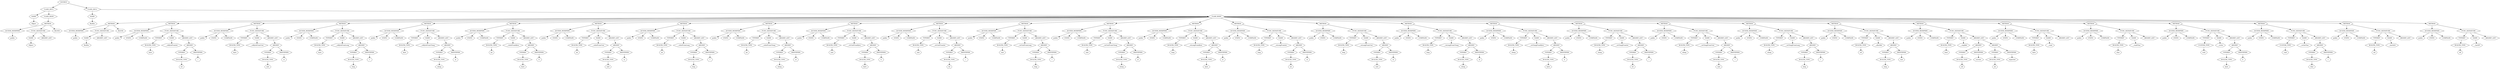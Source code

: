 digraph Tree {
    node [shape=hexagon];
    node_0 [label="SOURCE"]
    node_0 -> node_1;
    node_1 [label="CLASS_DECL"]
    node_1 -> node_2;
    node_2 [label="NAME"]
    node_2 -> node_3;
    node_3 [label="Object"]
    node_1 -> node_4;
    node_4 [label="CLASS_BODY"]
    node_4 -> node_5;
    node_5 [label="METHOD"]
    node_5 -> node_6;
    node_6 [label="ACCESS_MODIFIER"]
    node_6 -> node_7;
    node_7 [label="public"]
    node_5 -> node_8;
    node_8 [label="FUNC_SIGNATURE"]
    node_8 -> node_9;
    node_9 [label="NAME"]
    node_9 -> node_10;
    node_10 [label="Object"]
    node_8 -> node_11;
    node_11 [label="ARGDEF_LIST"]
    node_5 -> node_12;
    node_12 [label="BLOCK"]
    node_0 -> node_13;
    node_13 [label="CLASS_DECL"]
    node_13 -> node_14;
    node_14 [label="NAME"]
    node_14 -> node_15;
    node_15 [label="BuiltIn"]
    node_13 -> node_16;
    node_16 [label="CLASS_BODY"]
    node_16 -> node_17;
    node_17 [label="METHOD"]
    node_17 -> node_18;
    node_18 [label="ACCESS_MODIFIER"]
    node_18 -> node_19;
    node_19 [label="public"]
    node_17 -> node_20;
    node_20 [label="FUNC_SIGNATURE"]
    node_20 -> node_21;
    node_21 [label="NAME"]
    node_21 -> node_22;
    node_22 [label="BuiltIn"]
    node_20 -> node_23;
    node_23 [label="ARGDEF_LIST"]
    node_17 -> node_24;
    node_24 [label="BLOCK"]
    node_16 -> node_25;
    node_25 [label="METHOD"]
    node_25 -> node_26;
    node_26 [label="ACCESS_MODIFIER"]
    node_26 -> node_27;
    node_27 [label="public"]
    node_26 -> node_28;
    node_28 [label="STATIC"]
    node_26 -> node_29;
    node_29 [label="COMPILER"]
    node_25 -> node_30;
    node_30 [label="FUNC_SIGNATURE"]
    node_30 -> node_31;
    node_31 [label="TYPEREF"]
    node_31 -> node_32;
    node_32 [label="BUILTIN_TYPE"]
    node_32 -> node_33;
    node_33 [label="byte"]
    node_30 -> node_34;
    node_34 [label="NAME"]
    node_34 -> node_35;
    node_35 [label="__toByteFromInt"]
    node_30 -> node_36;
    node_36 [label="ARGDEF_LIST"]
    node_36 -> node_37;
    node_37 [label="ARGDEF"]
    node_37 -> node_38;
    node_38 [label="TYPEREF"]
    node_38 -> node_39;
    node_39 [label="BUILTIN_TYPE"]
    node_39 -> node_40;
    node_40 [label="int"]
    node_37 -> node_41;
    node_41 [label="IDENTIFIER"]
    node_41 -> node_42;
    node_42 [label="i"]
    node_16 -> node_43;
    node_43 [label="METHOD"]
    node_43 -> node_44;
    node_44 [label="ACCESS_MODIFIER"]
    node_44 -> node_45;
    node_45 [label="public"]
    node_44 -> node_46;
    node_46 [label="STATIC"]
    node_44 -> node_47;
    node_47 [label="COMPILER"]
    node_43 -> node_48;
    node_48 [label="FUNC_SIGNATURE"]
    node_48 -> node_49;
    node_49 [label="TYPEREF"]
    node_49 -> node_50;
    node_50 [label="BUILTIN_TYPE"]
    node_50 -> node_51;
    node_51 [label="byte"]
    node_48 -> node_52;
    node_52 [label="NAME"]
    node_52 -> node_53;
    node_53 [label="__toByteFromUint"]
    node_48 -> node_54;
    node_54 [label="ARGDEF_LIST"]
    node_54 -> node_55;
    node_55 [label="ARGDEF"]
    node_55 -> node_56;
    node_56 [label="TYPEREF"]
    node_56 -> node_57;
    node_57 [label="BUILTIN_TYPE"]
    node_57 -> node_58;
    node_58 [label="uint"]
    node_55 -> node_59;
    node_59 [label="IDENTIFIER"]
    node_59 -> node_60;
    node_60 [label="ui"]
    node_16 -> node_61;
    node_61 [label="METHOD"]
    node_61 -> node_62;
    node_62 [label="ACCESS_MODIFIER"]
    node_62 -> node_63;
    node_63 [label="public"]
    node_62 -> node_64;
    node_64 [label="STATIC"]
    node_62 -> node_65;
    node_65 [label="COMPILER"]
    node_61 -> node_66;
    node_66 [label="FUNC_SIGNATURE"]
    node_66 -> node_67;
    node_67 [label="TYPEREF"]
    node_67 -> node_68;
    node_68 [label="BUILTIN_TYPE"]
    node_68 -> node_69;
    node_69 [label="byte"]
    node_66 -> node_70;
    node_70 [label="NAME"]
    node_70 -> node_71;
    node_71 [label="__toByteFromLong"]
    node_66 -> node_72;
    node_72 [label="ARGDEF_LIST"]
    node_72 -> node_73;
    node_73 [label="ARGDEF"]
    node_73 -> node_74;
    node_74 [label="TYPEREF"]
    node_74 -> node_75;
    node_75 [label="BUILTIN_TYPE"]
    node_75 -> node_76;
    node_76 [label="long"]
    node_73 -> node_77;
    node_77 [label="IDENTIFIER"]
    node_77 -> node_78;
    node_78 [label="l"]
    node_16 -> node_79;
    node_79 [label="METHOD"]
    node_79 -> node_80;
    node_80 [label="ACCESS_MODIFIER"]
    node_80 -> node_81;
    node_81 [label="public"]
    node_80 -> node_82;
    node_82 [label="STATIC"]
    node_80 -> node_83;
    node_83 [label="COMPILER"]
    node_79 -> node_84;
    node_84 [label="FUNC_SIGNATURE"]
    node_84 -> node_85;
    node_85 [label="TYPEREF"]
    node_85 -> node_86;
    node_86 [label="BUILTIN_TYPE"]
    node_86 -> node_87;
    node_87 [label="byte"]
    node_84 -> node_88;
    node_88 [label="NAME"]
    node_88 -> node_89;
    node_89 [label="__toByteFromUlong"]
    node_84 -> node_90;
    node_90 [label="ARGDEF_LIST"]
    node_90 -> node_91;
    node_91 [label="ARGDEF"]
    node_91 -> node_92;
    node_92 [label="TYPEREF"]
    node_92 -> node_93;
    node_93 [label="BUILTIN_TYPE"]
    node_93 -> node_94;
    node_94 [label="ulong"]
    node_91 -> node_95;
    node_95 [label="IDENTIFIER"]
    node_95 -> node_96;
    node_96 [label="ul"]
    node_16 -> node_97;
    node_97 [label="METHOD"]
    node_97 -> node_98;
    node_98 [label="ACCESS_MODIFIER"]
    node_98 -> node_99;
    node_99 [label="public"]
    node_98 -> node_100;
    node_100 [label="STATIC"]
    node_98 -> node_101;
    node_101 [label="COMPILER"]
    node_97 -> node_102;
    node_102 [label="FUNC_SIGNATURE"]
    node_102 -> node_103;
    node_103 [label="TYPEREF"]
    node_103 -> node_104;
    node_104 [label="BUILTIN_TYPE"]
    node_104 -> node_105;
    node_105 [label="int"]
    node_102 -> node_106;
    node_106 [label="NAME"]
    node_106 -> node_107;
    node_107 [label="__toIntFromByte"]
    node_102 -> node_108;
    node_108 [label="ARGDEF_LIST"]
    node_108 -> node_109;
    node_109 [label="ARGDEF"]
    node_109 -> node_110;
    node_110 [label="TYPEREF"]
    node_110 -> node_111;
    node_111 [label="BUILTIN_TYPE"]
    node_111 -> node_112;
    node_112 [label="byte"]
    node_109 -> node_113;
    node_113 [label="IDENTIFIER"]
    node_113 -> node_114;
    node_114 [label="b"]
    node_16 -> node_115;
    node_115 [label="METHOD"]
    node_115 -> node_116;
    node_116 [label="ACCESS_MODIFIER"]
    node_116 -> node_117;
    node_117 [label="public"]
    node_116 -> node_118;
    node_118 [label="STATIC"]
    node_116 -> node_119;
    node_119 [label="COMPILER"]
    node_115 -> node_120;
    node_120 [label="FUNC_SIGNATURE"]
    node_120 -> node_121;
    node_121 [label="TYPEREF"]
    node_121 -> node_122;
    node_122 [label="BUILTIN_TYPE"]
    node_122 -> node_123;
    node_123 [label="int"]
    node_120 -> node_124;
    node_124 [label="NAME"]
    node_124 -> node_125;
    node_125 [label="__toIntFromUint"]
    node_120 -> node_126;
    node_126 [label="ARGDEF_LIST"]
    node_126 -> node_127;
    node_127 [label="ARGDEF"]
    node_127 -> node_128;
    node_128 [label="TYPEREF"]
    node_128 -> node_129;
    node_129 [label="BUILTIN_TYPE"]
    node_129 -> node_130;
    node_130 [label="uint"]
    node_127 -> node_131;
    node_131 [label="IDENTIFIER"]
    node_131 -> node_132;
    node_132 [label="ui"]
    node_16 -> node_133;
    node_133 [label="METHOD"]
    node_133 -> node_134;
    node_134 [label="ACCESS_MODIFIER"]
    node_134 -> node_135;
    node_135 [label="public"]
    node_134 -> node_136;
    node_136 [label="STATIC"]
    node_134 -> node_137;
    node_137 [label="COMPILER"]
    node_133 -> node_138;
    node_138 [label="FUNC_SIGNATURE"]
    node_138 -> node_139;
    node_139 [label="TYPEREF"]
    node_139 -> node_140;
    node_140 [label="BUILTIN_TYPE"]
    node_140 -> node_141;
    node_141 [label="int"]
    node_138 -> node_142;
    node_142 [label="NAME"]
    node_142 -> node_143;
    node_143 [label="__toIntFromLong"]
    node_138 -> node_144;
    node_144 [label="ARGDEF_LIST"]
    node_144 -> node_145;
    node_145 [label="ARGDEF"]
    node_145 -> node_146;
    node_146 [label="TYPEREF"]
    node_146 -> node_147;
    node_147 [label="BUILTIN_TYPE"]
    node_147 -> node_148;
    node_148 [label="long"]
    node_145 -> node_149;
    node_149 [label="IDENTIFIER"]
    node_149 -> node_150;
    node_150 [label="l"]
    node_16 -> node_151;
    node_151 [label="METHOD"]
    node_151 -> node_152;
    node_152 [label="ACCESS_MODIFIER"]
    node_152 -> node_153;
    node_153 [label="public"]
    node_152 -> node_154;
    node_154 [label="STATIC"]
    node_152 -> node_155;
    node_155 [label="COMPILER"]
    node_151 -> node_156;
    node_156 [label="FUNC_SIGNATURE"]
    node_156 -> node_157;
    node_157 [label="TYPEREF"]
    node_157 -> node_158;
    node_158 [label="BUILTIN_TYPE"]
    node_158 -> node_159;
    node_159 [label="int"]
    node_156 -> node_160;
    node_160 [label="NAME"]
    node_160 -> node_161;
    node_161 [label="__toIntFromUlong"]
    node_156 -> node_162;
    node_162 [label="ARGDEF_LIST"]
    node_162 -> node_163;
    node_163 [label="ARGDEF"]
    node_163 -> node_164;
    node_164 [label="TYPEREF"]
    node_164 -> node_165;
    node_165 [label="BUILTIN_TYPE"]
    node_165 -> node_166;
    node_166 [label="ulong"]
    node_163 -> node_167;
    node_167 [label="IDENTIFIER"]
    node_167 -> node_168;
    node_168 [label="ul"]
    node_16 -> node_169;
    node_169 [label="METHOD"]
    node_169 -> node_170;
    node_170 [label="ACCESS_MODIFIER"]
    node_170 -> node_171;
    node_171 [label="public"]
    node_170 -> node_172;
    node_172 [label="STATIC"]
    node_170 -> node_173;
    node_173 [label="COMPILER"]
    node_169 -> node_174;
    node_174 [label="FUNC_SIGNATURE"]
    node_174 -> node_175;
    node_175 [label="TYPEREF"]
    node_175 -> node_176;
    node_176 [label="BUILTIN_TYPE"]
    node_176 -> node_177;
    node_177 [label="uint"]
    node_174 -> node_178;
    node_178 [label="NAME"]
    node_178 -> node_179;
    node_179 [label="__toUintFromByte"]
    node_174 -> node_180;
    node_180 [label="ARGDEF_LIST"]
    node_180 -> node_181;
    node_181 [label="ARGDEF"]
    node_181 -> node_182;
    node_182 [label="TYPEREF"]
    node_182 -> node_183;
    node_183 [label="BUILTIN_TYPE"]
    node_183 -> node_184;
    node_184 [label="byte"]
    node_181 -> node_185;
    node_185 [label="IDENTIFIER"]
    node_185 -> node_186;
    node_186 [label="b"]
    node_16 -> node_187;
    node_187 [label="METHOD"]
    node_187 -> node_188;
    node_188 [label="ACCESS_MODIFIER"]
    node_188 -> node_189;
    node_189 [label="public"]
    node_188 -> node_190;
    node_190 [label="STATIC"]
    node_188 -> node_191;
    node_191 [label="COMPILER"]
    node_187 -> node_192;
    node_192 [label="FUNC_SIGNATURE"]
    node_192 -> node_193;
    node_193 [label="TYPEREF"]
    node_193 -> node_194;
    node_194 [label="BUILTIN_TYPE"]
    node_194 -> node_195;
    node_195 [label="uint"]
    node_192 -> node_196;
    node_196 [label="NAME"]
    node_196 -> node_197;
    node_197 [label="__toUintFromInt"]
    node_192 -> node_198;
    node_198 [label="ARGDEF_LIST"]
    node_198 -> node_199;
    node_199 [label="ARGDEF"]
    node_199 -> node_200;
    node_200 [label="TYPEREF"]
    node_200 -> node_201;
    node_201 [label="BUILTIN_TYPE"]
    node_201 -> node_202;
    node_202 [label="int"]
    node_199 -> node_203;
    node_203 [label="IDENTIFIER"]
    node_203 -> node_204;
    node_204 [label="i"]
    node_16 -> node_205;
    node_205 [label="METHOD"]
    node_205 -> node_206;
    node_206 [label="ACCESS_MODIFIER"]
    node_206 -> node_207;
    node_207 [label="public"]
    node_206 -> node_208;
    node_208 [label="STATIC"]
    node_206 -> node_209;
    node_209 [label="COMPILER"]
    node_205 -> node_210;
    node_210 [label="FUNC_SIGNATURE"]
    node_210 -> node_211;
    node_211 [label="TYPEREF"]
    node_211 -> node_212;
    node_212 [label="BUILTIN_TYPE"]
    node_212 -> node_213;
    node_213 [label="uint"]
    node_210 -> node_214;
    node_214 [label="NAME"]
    node_214 -> node_215;
    node_215 [label="__toUintFromLong"]
    node_210 -> node_216;
    node_216 [label="ARGDEF_LIST"]
    node_216 -> node_217;
    node_217 [label="ARGDEF"]
    node_217 -> node_218;
    node_218 [label="TYPEREF"]
    node_218 -> node_219;
    node_219 [label="BUILTIN_TYPE"]
    node_219 -> node_220;
    node_220 [label="long"]
    node_217 -> node_221;
    node_221 [label="IDENTIFIER"]
    node_221 -> node_222;
    node_222 [label="l"]
    node_16 -> node_223;
    node_223 [label="METHOD"]
    node_223 -> node_224;
    node_224 [label="ACCESS_MODIFIER"]
    node_224 -> node_225;
    node_225 [label="public"]
    node_224 -> node_226;
    node_226 [label="STATIC"]
    node_224 -> node_227;
    node_227 [label="COMPILER"]
    node_223 -> node_228;
    node_228 [label="FUNC_SIGNATURE"]
    node_228 -> node_229;
    node_229 [label="TYPEREF"]
    node_229 -> node_230;
    node_230 [label="BUILTIN_TYPE"]
    node_230 -> node_231;
    node_231 [label="uint"]
    node_228 -> node_232;
    node_232 [label="NAME"]
    node_232 -> node_233;
    node_233 [label="__toUintFromUlong"]
    node_228 -> node_234;
    node_234 [label="ARGDEF_LIST"]
    node_234 -> node_235;
    node_235 [label="ARGDEF"]
    node_235 -> node_236;
    node_236 [label="TYPEREF"]
    node_236 -> node_237;
    node_237 [label="BUILTIN_TYPE"]
    node_237 -> node_238;
    node_238 [label="ulong"]
    node_235 -> node_239;
    node_239 [label="IDENTIFIER"]
    node_239 -> node_240;
    node_240 [label="ul"]
    node_16 -> node_241;
    node_241 [label="METHOD"]
    node_241 -> node_242;
    node_242 [label="ACCESS_MODIFIER"]
    node_242 -> node_243;
    node_243 [label="public"]
    node_242 -> node_244;
    node_244 [label="STATIC"]
    node_242 -> node_245;
    node_245 [label="COMPILER"]
    node_241 -> node_246;
    node_246 [label="FUNC_SIGNATURE"]
    node_246 -> node_247;
    node_247 [label="TYPEREF"]
    node_247 -> node_248;
    node_248 [label="BUILTIN_TYPE"]
    node_248 -> node_249;
    node_249 [label="long"]
    node_246 -> node_250;
    node_250 [label="NAME"]
    node_250 -> node_251;
    node_251 [label="__toLongFromByte"]
    node_246 -> node_252;
    node_252 [label="ARGDEF_LIST"]
    node_252 -> node_253;
    node_253 [label="ARGDEF"]
    node_253 -> node_254;
    node_254 [label="TYPEREF"]
    node_254 -> node_255;
    node_255 [label="BUILTIN_TYPE"]
    node_255 -> node_256;
    node_256 [label="byte"]
    node_253 -> node_257;
    node_257 [label="IDENTIFIER"]
    node_257 -> node_258;
    node_258 [label="ul"]
    node_16 -> node_259;
    node_259 [label="METHOD"]
    node_259 -> node_260;
    node_260 [label="ACCESS_MODIFIER"]
    node_260 -> node_261;
    node_261 [label="public"]
    node_260 -> node_262;
    node_262 [label="STATIC"]
    node_260 -> node_263;
    node_263 [label="COMPILER"]
    node_259 -> node_264;
    node_264 [label="FUNC_SIGNATURE"]
    node_264 -> node_265;
    node_265 [label="TYPEREF"]
    node_265 -> node_266;
    node_266 [label="BUILTIN_TYPE"]
    node_266 -> node_267;
    node_267 [label="long"]
    node_264 -> node_268;
    node_268 [label="NAME"]
    node_268 -> node_269;
    node_269 [label="__toLongFromInt"]
    node_264 -> node_270;
    node_270 [label="ARGDEF_LIST"]
    node_270 -> node_271;
    node_271 [label="ARGDEF"]
    node_271 -> node_272;
    node_272 [label="TYPEREF"]
    node_272 -> node_273;
    node_273 [label="BUILTIN_TYPE"]
    node_273 -> node_274;
    node_274 [label="int"]
    node_271 -> node_275;
    node_275 [label="IDENTIFIER"]
    node_275 -> node_276;
    node_276 [label="ul"]
    node_16 -> node_277;
    node_277 [label="METHOD"]
    node_277 -> node_278;
    node_278 [label="ACCESS_MODIFIER"]
    node_278 -> node_279;
    node_279 [label="public"]
    node_278 -> node_280;
    node_280 [label="STATIC"]
    node_278 -> node_281;
    node_281 [label="COMPILER"]
    node_277 -> node_282;
    node_282 [label="FUNC_SIGNATURE"]
    node_282 -> node_283;
    node_283 [label="TYPEREF"]
    node_283 -> node_284;
    node_284 [label="BUILTIN_TYPE"]
    node_284 -> node_285;
    node_285 [label="long"]
    node_282 -> node_286;
    node_286 [label="NAME"]
    node_286 -> node_287;
    node_287 [label="__toLongFromUint"]
    node_282 -> node_288;
    node_288 [label="ARGDEF_LIST"]
    node_288 -> node_289;
    node_289 [label="ARGDEF"]
    node_289 -> node_290;
    node_290 [label="TYPEREF"]
    node_290 -> node_291;
    node_291 [label="BUILTIN_TYPE"]
    node_291 -> node_292;
    node_292 [label="uint"]
    node_289 -> node_293;
    node_293 [label="IDENTIFIER"]
    node_293 -> node_294;
    node_294 [label="ul"]
    node_16 -> node_295;
    node_295 [label="METHOD"]
    node_295 -> node_296;
    node_296 [label="ACCESS_MODIFIER"]
    node_296 -> node_297;
    node_297 [label="public"]
    node_296 -> node_298;
    node_298 [label="STATIC"]
    node_296 -> node_299;
    node_299 [label="COMPILER"]
    node_295 -> node_300;
    node_300 [label="FUNC_SIGNATURE"]
    node_300 -> node_301;
    node_301 [label="TYPEREF"]
    node_301 -> node_302;
    node_302 [label="BUILTIN_TYPE"]
    node_302 -> node_303;
    node_303 [label="long"]
    node_300 -> node_304;
    node_304 [label="NAME"]
    node_304 -> node_305;
    node_305 [label="__toLongFromUlong"]
    node_300 -> node_306;
    node_306 [label="ARGDEF_LIST"]
    node_306 -> node_307;
    node_307 [label="ARGDEF"]
    node_307 -> node_308;
    node_308 [label="TYPEREF"]
    node_308 -> node_309;
    node_309 [label="BUILTIN_TYPE"]
    node_309 -> node_310;
    node_310 [label="ulong"]
    node_307 -> node_311;
    node_311 [label="IDENTIFIER"]
    node_311 -> node_312;
    node_312 [label="ul"]
    node_16 -> node_313;
    node_313 [label="METHOD"]
    node_313 -> node_314;
    node_314 [label="ACCESS_MODIFIER"]
    node_314 -> node_315;
    node_315 [label="public"]
    node_314 -> node_316;
    node_316 [label="STATIC"]
    node_314 -> node_317;
    node_317 [label="COMPILER"]
    node_313 -> node_318;
    node_318 [label="FUNC_SIGNATURE"]
    node_318 -> node_319;
    node_319 [label="TYPEREF"]
    node_319 -> node_320;
    node_320 [label="BUILTIN_TYPE"]
    node_320 -> node_321;
    node_321 [label="ulong"]
    node_318 -> node_322;
    node_322 [label="NAME"]
    node_322 -> node_323;
    node_323 [label="__toUlongFromByte"]
    node_318 -> node_324;
    node_324 [label="ARGDEF_LIST"]
    node_324 -> node_325;
    node_325 [label="ARGDEF"]
    node_325 -> node_326;
    node_326 [label="TYPEREF"]
    node_326 -> node_327;
    node_327 [label="BUILTIN_TYPE"]
    node_327 -> node_328;
    node_328 [label="byte"]
    node_325 -> node_329;
    node_329 [label="IDENTIFIER"]
    node_329 -> node_330;
    node_330 [label="b"]
    node_16 -> node_331;
    node_331 [label="METHOD"]
    node_331 -> node_332;
    node_332 [label="ACCESS_MODIFIER"]
    node_332 -> node_333;
    node_333 [label="public"]
    node_332 -> node_334;
    node_334 [label="STATIC"]
    node_332 -> node_335;
    node_335 [label="COMPILER"]
    node_331 -> node_336;
    node_336 [label="FUNC_SIGNATURE"]
    node_336 -> node_337;
    node_337 [label="TYPEREF"]
    node_337 -> node_338;
    node_338 [label="BUILTIN_TYPE"]
    node_338 -> node_339;
    node_339 [label="ulong"]
    node_336 -> node_340;
    node_340 [label="NAME"]
    node_340 -> node_341;
    node_341 [label="__toUlongFromInt"]
    node_336 -> node_342;
    node_342 [label="ARGDEF_LIST"]
    node_342 -> node_343;
    node_343 [label="ARGDEF"]
    node_343 -> node_344;
    node_344 [label="TYPEREF"]
    node_344 -> node_345;
    node_345 [label="BUILTIN_TYPE"]
    node_345 -> node_346;
    node_346 [label="int"]
    node_343 -> node_347;
    node_347 [label="IDENTIFIER"]
    node_347 -> node_348;
    node_348 [label="i"]
    node_16 -> node_349;
    node_349 [label="METHOD"]
    node_349 -> node_350;
    node_350 [label="ACCESS_MODIFIER"]
    node_350 -> node_351;
    node_351 [label="public"]
    node_350 -> node_352;
    node_352 [label="STATIC"]
    node_350 -> node_353;
    node_353 [label="COMPILER"]
    node_349 -> node_354;
    node_354 [label="FUNC_SIGNATURE"]
    node_354 -> node_355;
    node_355 [label="TYPEREF"]
    node_355 -> node_356;
    node_356 [label="BUILTIN_TYPE"]
    node_356 -> node_357;
    node_357 [label="ulong"]
    node_354 -> node_358;
    node_358 [label="NAME"]
    node_358 -> node_359;
    node_359 [label="__toUlongFromUint"]
    node_354 -> node_360;
    node_360 [label="ARGDEF_LIST"]
    node_360 -> node_361;
    node_361 [label="ARGDEF"]
    node_361 -> node_362;
    node_362 [label="TYPEREF"]
    node_362 -> node_363;
    node_363 [label="BUILTIN_TYPE"]
    node_363 -> node_364;
    node_364 [label="uint"]
    node_361 -> node_365;
    node_365 [label="IDENTIFIER"]
    node_365 -> node_366;
    node_366 [label="l"]
    node_16 -> node_367;
    node_367 [label="METHOD"]
    node_367 -> node_368;
    node_368 [label="ACCESS_MODIFIER"]
    node_368 -> node_369;
    node_369 [label="public"]
    node_368 -> node_370;
    node_370 [label="STATIC"]
    node_368 -> node_371;
    node_371 [label="COMPILER"]
    node_367 -> node_372;
    node_372 [label="FUNC_SIGNATURE"]
    node_372 -> node_373;
    node_373 [label="TYPEREF"]
    node_373 -> node_374;
    node_374 [label="BUILTIN_TYPE"]
    node_374 -> node_375;
    node_375 [label="ulong"]
    node_372 -> node_376;
    node_376 [label="NAME"]
    node_376 -> node_377;
    node_377 [label="__toUlongFromLong"]
    node_372 -> node_378;
    node_378 [label="ARGDEF_LIST"]
    node_378 -> node_379;
    node_379 [label="ARGDEF"]
    node_379 -> node_380;
    node_380 [label="TYPEREF"]
    node_380 -> node_381;
    node_381 [label="BUILTIN_TYPE"]
    node_381 -> node_382;
    node_382 [label="long"]
    node_379 -> node_383;
    node_383 [label="IDENTIFIER"]
    node_383 -> node_384;
    node_384 [label="l"]
    node_16 -> node_385;
    node_385 [label="METHOD"]
    node_385 -> node_386;
    node_386 [label="ACCESS_MODIFIER"]
    node_386 -> node_387;
    node_387 [label="public"]
    node_386 -> node_388;
    node_388 [label="STATIC"]
    node_386 -> node_389;
    node_389 [label="COMPILER"]
    node_385 -> node_390;
    node_390 [label="FUNC_SIGNATURE"]
    node_390 -> node_391;
    node_391 [label="TYPEREF"]
    node_391 -> node_392;
    node_392 [label="BUILTIN_TYPE"]
    node_392 -> node_393;
    node_393 [label="ref"]
    node_390 -> node_394;
    node_394 [label="NAME"]
    node_394 -> node_395;
    node_395 [label="__allocRef"]
    node_390 -> node_396;
    node_396 [label="ARGDEF_LIST"]
    node_396 -> node_397;
    node_397 [label="ARGDEF"]
    node_397 -> node_398;
    node_398 [label="TYPEREF"]
    node_398 -> node_399;
    node_399 [label="BUILTIN_TYPE"]
    node_399 -> node_400;
    node_400 [label="long"]
    node_397 -> node_401;
    node_401 [label="IDENTIFIER"]
    node_401 -> node_402;
    node_402 [label="size"]
    node_16 -> node_403;
    node_403 [label="METHOD"]
    node_403 -> node_404;
    node_404 [label="ACCESS_MODIFIER"]
    node_404 -> node_405;
    node_405 [label="public"]
    node_404 -> node_406;
    node_406 [label="STATIC"]
    node_404 -> node_407;
    node_407 [label="COMPILER"]
    node_403 -> node_408;
    node_408 [label="FUNC_SIGNATURE"]
    node_408 -> node_409;
    node_409 [label="TYPEREF"]
    node_409 -> node_410;
    node_410 [label="BUILTIN_TYPE"]
    node_410 -> node_411;
    node_411 [label="bool"]
    node_408 -> node_412;
    node_412 [label="NAME"]
    node_412 -> node_413;
    node_413 [label="__cmpRef"]
    node_408 -> node_414;
    node_414 [label="ARGDEF_LIST"]
    node_414 -> node_415;
    node_415 [label="ARGDEF"]
    node_415 -> node_416;
    node_416 [label="TYPEREF"]
    node_416 -> node_417;
    node_417 [label="BUILTIN_TYPE"]
    node_417 -> node_418;
    node_418 [label="ref"]
    node_415 -> node_419;
    node_419 [label="IDENTIFIER"]
    node_419 -> node_420;
    node_420 [label="current"]
    node_414 -> node_421;
    node_421 [label="ARGDEF"]
    node_421 -> node_422;
    node_422 [label="TYPEREF"]
    node_422 -> node_423;
    node_423 [label="BUILTIN_TYPE"]
    node_423 -> node_424;
    node_424 [label="int"]
    node_421 -> node_425;
    node_425 [label="IDENTIFIER"]
    node_425 -> node_426;
    node_426 [label="expected"]
    node_16 -> node_427;
    node_427 [label="METHOD"]
    node_427 -> node_428;
    node_428 [label="ACCESS_MODIFIER"]
    node_428 -> node_429;
    node_429 [label="public"]
    node_428 -> node_430;
    node_430 [label="STATIC"]
    node_428 -> node_431;
    node_431 [label="COMPILER"]
    node_427 -> node_432;
    node_432 [label="FUNC_SIGNATURE"]
    node_432 -> node_433;
    node_433 [label="TYPEREF"]
    node_433 -> node_434;
    node_434 [label="BUILTIN_TYPE"]
    node_434 -> node_435;
    node_435 [label="byte"]
    node_432 -> node_436;
    node_436 [label="NAME"]
    node_436 -> node_437;
    node_437 [label="__read"]
    node_432 -> node_438;
    node_438 [label="ARGDEF_LIST"]
    node_16 -> node_439;
    node_439 [label="METHOD"]
    node_439 -> node_440;
    node_440 [label="ACCESS_MODIFIER"]
    node_440 -> node_441;
    node_441 [label="public"]
    node_440 -> node_442;
    node_442 [label="STATIC"]
    node_440 -> node_443;
    node_443 [label="COMPILER"]
    node_439 -> node_444;
    node_444 [label="FUNC_SIGNATURE"]
    node_444 -> node_445;
    node_445 [label="TYPEREF"]
    node_445 -> node_446;
    node_446 [label="BUILTIN_TYPE"]
    node_446 -> node_447;
    node_447 [label="char"]
    node_444 -> node_448;
    node_448 [label="NAME"]
    node_448 -> node_449;
    node_449 [label="__readChar"]
    node_444 -> node_450;
    node_450 [label="ARGDEF_LIST"]
    node_16 -> node_451;
    node_451 [label="METHOD"]
    node_451 -> node_452;
    node_452 [label="ACCESS_MODIFIER"]
    node_452 -> node_453;
    node_453 [label="public"]
    node_452 -> node_454;
    node_454 [label="STATIC"]
    node_452 -> node_455;
    node_455 [label="COMPILER"]
    node_451 -> node_456;
    node_456 [label="FUNC_SIGNATURE"]
    node_456 -> node_457;
    node_457 [label="TYPEREF"]
    node_457 -> node_458;
    node_458 [label="CUSTOM_TYPE"]
    node_458 -> node_459;
    node_459 [label="void"]
    node_456 -> node_460;
    node_460 [label="NAME"]
    node_460 -> node_461;
    node_461 [label="__write"]
    node_456 -> node_462;
    node_462 [label="ARGDEF_LIST"]
    node_462 -> node_463;
    node_463 [label="ARGDEF"]
    node_463 -> node_464;
    node_464 [label="TYPEREF"]
    node_464 -> node_465;
    node_465 [label="BUILTIN_TYPE"]
    node_465 -> node_466;
    node_466 [label="byte"]
    node_463 -> node_467;
    node_467 [label="IDENTIFIER"]
    node_467 -> node_468;
    node_468 [label="b"]
    node_16 -> node_469;
    node_469 [label="METHOD"]
    node_469 -> node_470;
    node_470 [label="ACCESS_MODIFIER"]
    node_470 -> node_471;
    node_471 [label="public"]
    node_470 -> node_472;
    node_472 [label="STATIC"]
    node_470 -> node_473;
    node_473 [label="COMPILER"]
    node_469 -> node_474;
    node_474 [label="FUNC_SIGNATURE"]
    node_474 -> node_475;
    node_475 [label="TYPEREF"]
    node_475 -> node_476;
    node_476 [label="CUSTOM_TYPE"]
    node_476 -> node_477;
    node_477 [label="void"]
    node_474 -> node_478;
    node_478 [label="NAME"]
    node_478 -> node_479;
    node_479 [label="__writeChar"]
    node_474 -> node_480;
    node_480 [label="ARGDEF_LIST"]
    node_480 -> node_481;
    node_481 [label="ARGDEF"]
    node_481 -> node_482;
    node_482 [label="TYPEREF"]
    node_482 -> node_483;
    node_483 [label="BUILTIN_TYPE"]
    node_483 -> node_484;
    node_484 [label="char"]
    node_481 -> node_485;
    node_485 [label="IDENTIFIER"]
    node_485 -> node_486;
    node_486 [label="c"]
    node_16 -> node_487;
    node_487 [label="METHOD"]
    node_487 -> node_488;
    node_488 [label="ACCESS_MODIFIER"]
    node_488 -> node_489;
    node_489 [label="public"]
    node_488 -> node_490;
    node_490 [label="STATIC"]
    node_488 -> node_491;
    node_491 [label="COMPILER"]
    node_487 -> node_492;
    node_492 [label="FUNC_SIGNATURE"]
    node_492 -> node_493;
    node_493 [label="TYPEREF"]
    node_493 -> node_494;
    node_494 [label="BUILTIN_TYPE"]
    node_494 -> node_495;
    node_495 [label="ref"]
    node_492 -> node_496;
    node_496 [label="NAME"]
    node_496 -> node_497;
    node_497 [label="__lastALR"]
    node_492 -> node_498;
    node_498 [label="ARGDEF_LIST"]
    node_16 -> node_499;
    node_499 [label="METHOD"]
    node_499 -> node_500;
    node_500 [label="ACCESS_MODIFIER"]
    node_500 -> node_501;
    node_501 [label="public"]
    node_500 -> node_502;
    node_502 [label="STATIC"]
    node_500 -> node_503;
    node_503 [label="COMPILER"]
    node_499 -> node_504;
    node_504 [label="FUNC_SIGNATURE"]
    node_504 -> node_505;
    node_505 [label="TYPEREF"]
    node_505 -> node_506;
    node_506 [label="BUILTIN_TYPE"]
    node_506 -> node_507;
    node_507 [label="ref"]
    node_504 -> node_508;
    node_508 [label="NAME"]
    node_508 -> node_509;
    node_509 [label="__lastSP"]
    node_504 -> node_510;
    node_510 [label="ARGDEF_LIST"]
}
